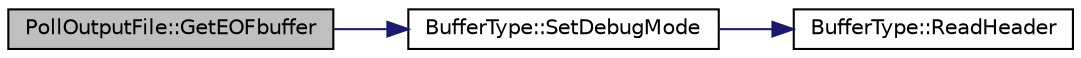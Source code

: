 digraph "PollOutputFile::GetEOFbuffer"
{
  edge [fontname="Helvetica",fontsize="10",labelfontname="Helvetica",labelfontsize="10"];
  node [fontname="Helvetica",fontsize="10",shape=record];
  rankdir="LR";
  Node1 [label="PollOutputFile::GetEOFbuffer",height=0.2,width=0.4,color="black", fillcolor="grey75", style="filled", fontcolor="black"];
  Node1 -> Node2 [color="midnightblue",fontsize="10",style="solid",fontname="Helvetica"];
  Node2 [label="BufferType::SetDebugMode",height=0.2,width=0.4,color="black", fillcolor="white", style="filled",URL="$d4/d57/class_buffer_type.html#a965e66fde54356d4ebdc77042439be90"];
  Node2 -> Node3 [color="midnightblue",fontsize="10",style="solid",fontname="Helvetica"];
  Node3 [label="BufferType::ReadHeader",height=0.2,width=0.4,color="black", fillcolor="white", style="filled",URL="$d4/d57/class_buffer_type.html#a13bdce94ebfef9dc1ae90fca6cd66616",tooltip="Return true if the first word of the current buffer is equal to this buffer type. ..."];
}

